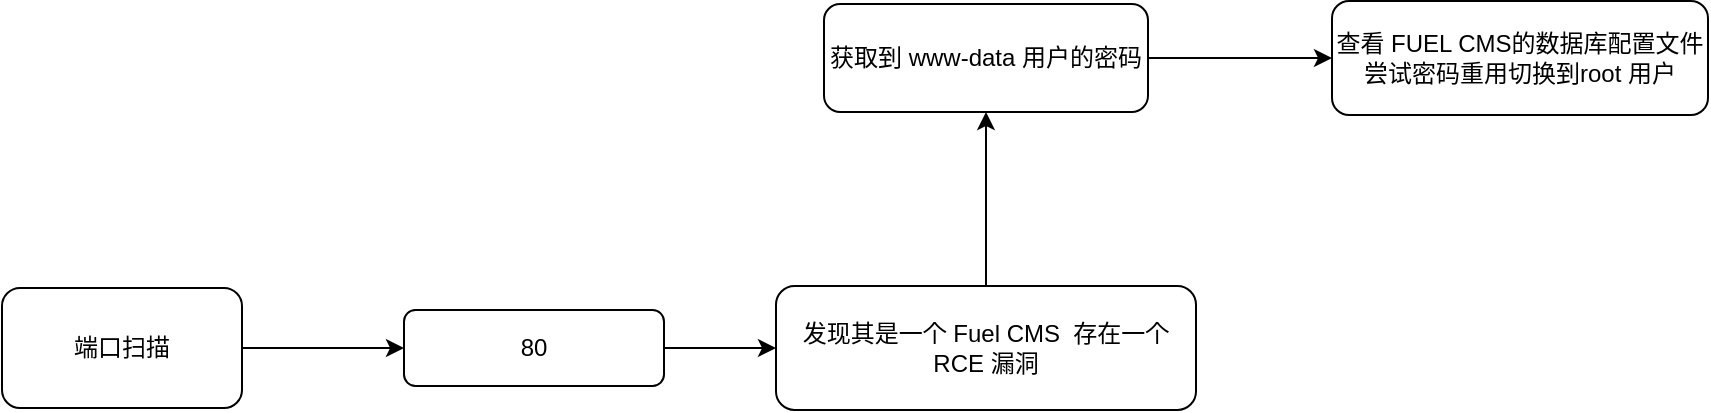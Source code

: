 <mxfile version="22.0.4" type="github">
  <diagram name="第 1 页" id="xDQUx-dXcyGd5x_gXoKZ">
    <mxGraphModel dx="1050" dy="581" grid="0" gridSize="10" guides="1" tooltips="1" connect="1" arrows="1" fold="1" page="0" pageScale="1" pageWidth="827" pageHeight="1169" math="0" shadow="0">
      <root>
        <mxCell id="0" />
        <mxCell id="1" parent="0" />
        <mxCell id="pDbO28LVRIxbAqs2DYXr-3" value="" style="edgeStyle=orthogonalEdgeStyle;rounded=0;orthogonalLoop=1;jettySize=auto;html=1;" edge="1" parent="1" source="pDbO28LVRIxbAqs2DYXr-1" target="pDbO28LVRIxbAqs2DYXr-2">
          <mxGeometry relative="1" as="geometry" />
        </mxCell>
        <mxCell id="pDbO28LVRIxbAqs2DYXr-1" value="端口扫描" style="rounded=1;whiteSpace=wrap;html=1;" vertex="1" parent="1">
          <mxGeometry x="60" y="205" width="120" height="60" as="geometry" />
        </mxCell>
        <mxCell id="pDbO28LVRIxbAqs2DYXr-5" value="" style="edgeStyle=orthogonalEdgeStyle;rounded=0;orthogonalLoop=1;jettySize=auto;html=1;" edge="1" parent="1" source="pDbO28LVRIxbAqs2DYXr-2" target="pDbO28LVRIxbAqs2DYXr-4">
          <mxGeometry relative="1" as="geometry" />
        </mxCell>
        <mxCell id="pDbO28LVRIxbAqs2DYXr-2" value="80" style="whiteSpace=wrap;html=1;rounded=1;" vertex="1" parent="1">
          <mxGeometry x="261" y="216" width="130" height="38" as="geometry" />
        </mxCell>
        <mxCell id="pDbO28LVRIxbAqs2DYXr-7" value="" style="edgeStyle=orthogonalEdgeStyle;rounded=0;orthogonalLoop=1;jettySize=auto;html=1;" edge="1" parent="1" source="pDbO28LVRIxbAqs2DYXr-4" target="pDbO28LVRIxbAqs2DYXr-6">
          <mxGeometry relative="1" as="geometry" />
        </mxCell>
        <mxCell id="pDbO28LVRIxbAqs2DYXr-4" value="发现其是一个 Fuel CMS&amp;nbsp; 存在一个 RCE 漏洞" style="whiteSpace=wrap;html=1;rounded=1;" vertex="1" parent="1">
          <mxGeometry x="447" y="204" width="210" height="62" as="geometry" />
        </mxCell>
        <mxCell id="pDbO28LVRIxbAqs2DYXr-9" value="" style="edgeStyle=orthogonalEdgeStyle;rounded=0;orthogonalLoop=1;jettySize=auto;html=1;" edge="1" parent="1" source="pDbO28LVRIxbAqs2DYXr-6" target="pDbO28LVRIxbAqs2DYXr-8">
          <mxGeometry relative="1" as="geometry" />
        </mxCell>
        <mxCell id="pDbO28LVRIxbAqs2DYXr-6" value="获取到 www-data 用户的密码" style="whiteSpace=wrap;html=1;rounded=1;" vertex="1" parent="1">
          <mxGeometry x="471" y="63" width="162" height="54" as="geometry" />
        </mxCell>
        <mxCell id="pDbO28LVRIxbAqs2DYXr-8" value="查看 FUEL CMS的数据库配置文件尝试密码重用切换到root 用户" style="whiteSpace=wrap;html=1;rounded=1;" vertex="1" parent="1">
          <mxGeometry x="725" y="61.5" width="188" height="57" as="geometry" />
        </mxCell>
      </root>
    </mxGraphModel>
  </diagram>
</mxfile>
